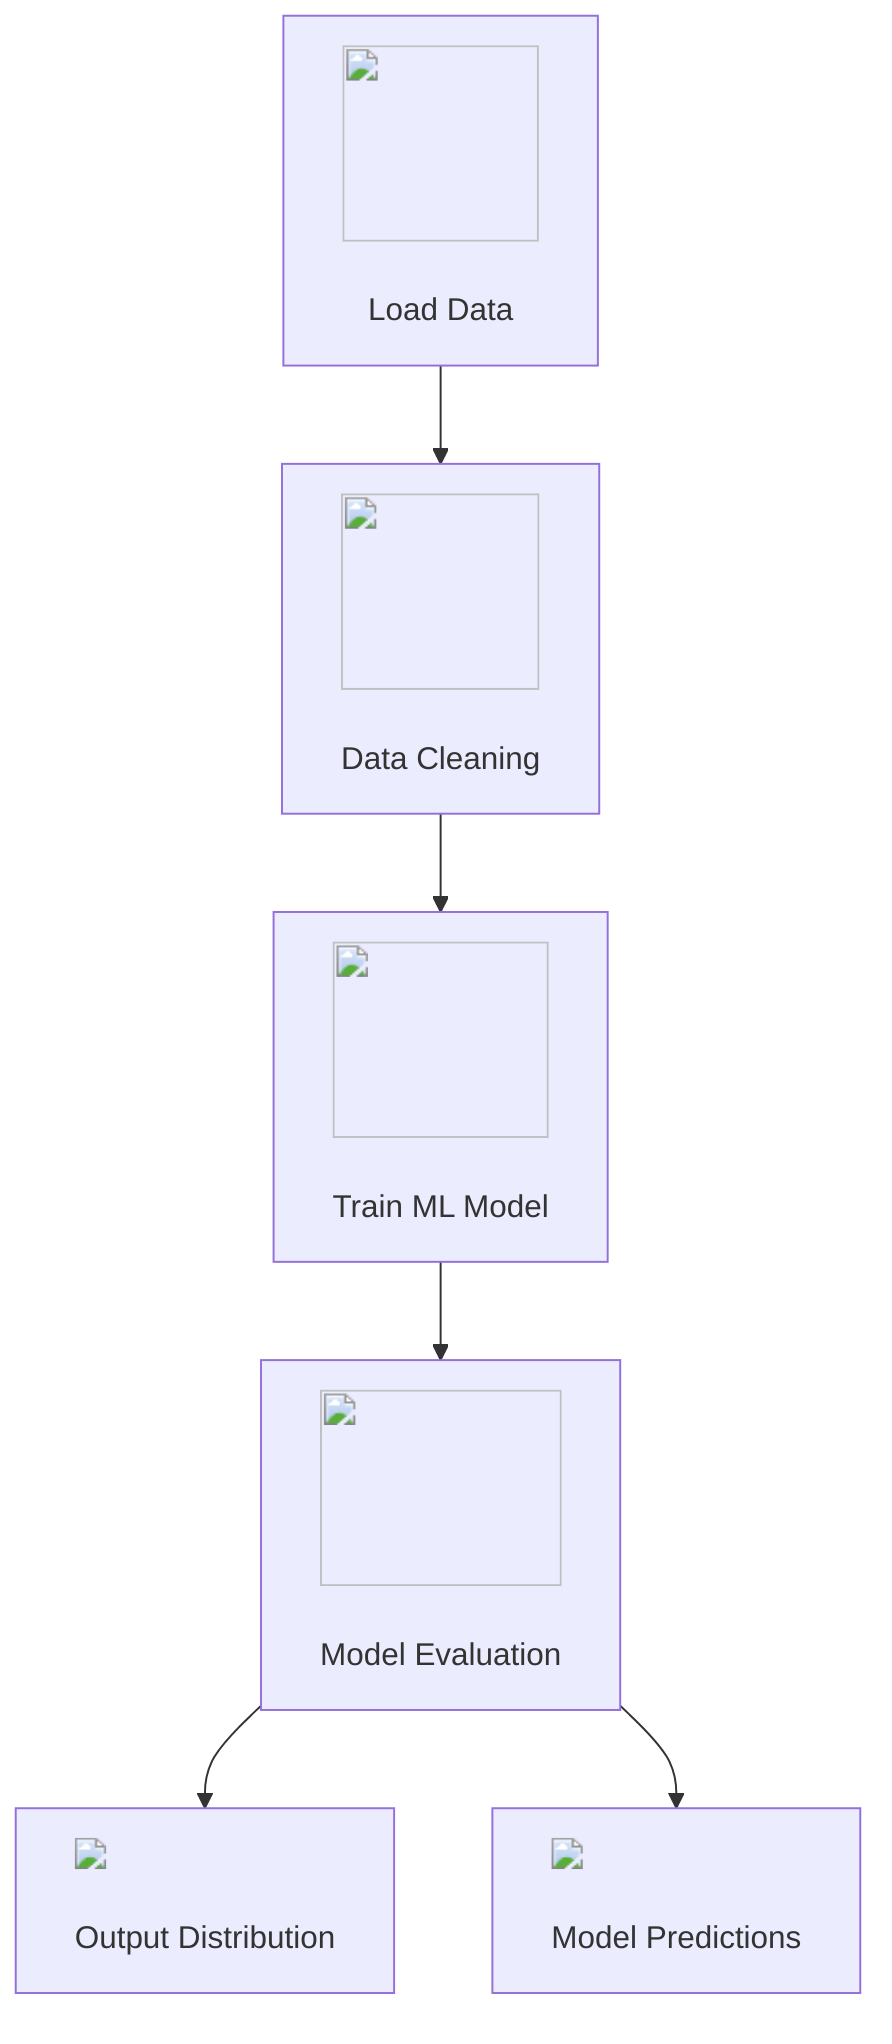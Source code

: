 graph TD; 
A["<img src='icons/database.svg' width=100 height=100/> <br/> Load Data"] --> B["<img src='icons/column_split.svg' width=100 height=100/> <br/> Data Cleaning"];
B --> C["<img src='icons/brain.svg' width=100 height=100/> <br/> Train ML Model"];
C --> D["<img src='icons/brain.svg' width=100 height=100/> <br/> Model Evaluation"];
D --> E["<img src='dummy_plots/hist_template.svg'/> <br/> Output Distribution"];
D --> F["<img src='dummy_plots/scatter_plot_template.svg'/> <br/> Model Predictions"];